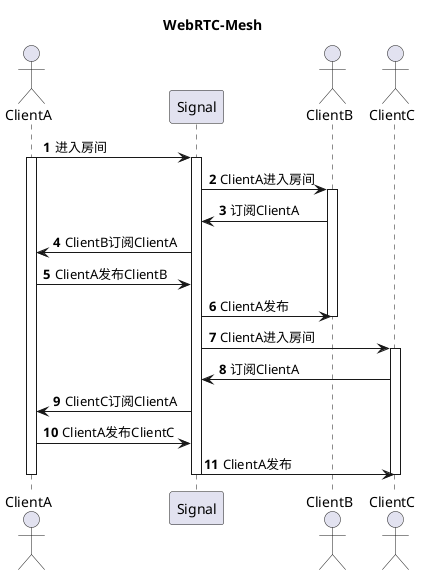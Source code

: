 @startuml

title WebRTC-Mesh

actor ClientA as ClientA
participant "Signal" as Signal
actor ClientB as ClientB
actor ClientC as ClientC

autonumber

ClientA -> Signal: 进入房间
activate ClientA
activate Signal
Signal -> ClientB: ClientA进入房间
activate ClientB
ClientB -> Signal: 订阅ClientA
Signal -> ClientA: ClientB订阅ClientA
ClientA -> Signal: ClientA发布ClientB
Signal -> ClientB: ClientA发布
deactivate ClientB
Signal -> ClientC: ClientA进入房间
activate ClientC
ClientC -> Signal: 订阅ClientA
Signal -> ClientA: ClientC订阅ClientA
ClientA -> Signal: ClientA发布ClientC
Signal -> ClientC: ClientA发布
deactivate ClientC
deactivate Signal
deactivate ClientA

@enduml